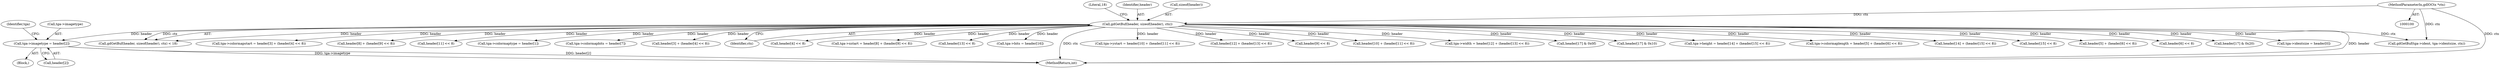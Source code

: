 digraph "0_libgd_10ef1dca63d62433fda13309b4a228782db823f7_0@pointer" {
"1000133" [label="(Call,tga->imagetype = header[2])"];
"1000107" [label="(Call,gdGetBuf(header, sizeof(header), ctx))"];
"1000101" [label="(MethodParameterIn,gdIOCtx *ctx)"];
"1000106" [label="(Call,gdGetBuf(header, sizeof(header), ctx) < 18)"];
"1000140" [label="(Call,tga->colormapstart = header[3] + (header[4] << 8))"];
"1000177" [label="(Call,header[8] + (header[9] << 8))"];
"1000112" [label="(Literal,18)"];
"1000194" [label="(Call,header[11] << 8)"];
"1000126" [label="(Call,tga->colormaptype = header[1])"];
"1000166" [label="(Call,tga->colormapbits = header[7])"];
"1000101" [label="(MethodParameterIn,gdIOCtx *ctx)"];
"1000144" [label="(Call,header[3] + (header[4] << 8))"];
"1000111" [label="(Identifier,ctx)"];
"1000148" [label="(Call,header[4] << 8)"];
"1000173" [label="(Call,tga->xstart = header[8] + (header[9] << 8))"];
"1000207" [label="(Call,header[13] << 8)"];
"1000107" [label="(Call,gdGetBuf(header, sizeof(header), ctx))"];
"1000108" [label="(Identifier,header)"];
"1000225" [label="(Call,tga->bits = header[16])"];
"1000133" [label="(Call,tga->imagetype = header[2])"];
"1000364" [label="(Call,gdGetBuf(tga->ident, tga->identsize, ctx))"];
"1000103" [label="(Block,)"];
"1000186" [label="(Call,tga->ystart = header[10] + (header[11] << 8))"];
"1000109" [label="(Call,sizeof(header))"];
"1000203" [label="(Call,header[12] + (header[13] << 8))"];
"1000181" [label="(Call,header[9] << 8)"];
"1000374" [label="(MethodReturn,int)"];
"1000190" [label="(Call,header[10] + (header[11] << 8))"];
"1000199" [label="(Call,tga->width = header[12] + (header[13] << 8))"];
"1000236" [label="(Call,header[17] & 0x0f)"];
"1000246" [label="(Call,header[17] & 0x10)"];
"1000137" [label="(Call,header[2])"];
"1000212" [label="(Call,tga->height = header[14] + (header[15] << 8))"];
"1000153" [label="(Call,tga->colormaplength = header[5] + (header[6] << 8))"];
"1000142" [label="(Identifier,tga)"];
"1000216" [label="(Call,header[14] + (header[15] << 8))"];
"1000220" [label="(Call,header[15] << 8)"];
"1000134" [label="(Call,tga->imagetype)"];
"1000157" [label="(Call,header[5] + (header[6] << 8))"];
"1000161" [label="(Call,header[6] << 8)"];
"1000258" [label="(Call,header[17] & 0x20)"];
"1000119" [label="(Call,tga->identsize = header[0])"];
"1000133" -> "1000103"  [label="AST: "];
"1000133" -> "1000137"  [label="CFG: "];
"1000134" -> "1000133"  [label="AST: "];
"1000137" -> "1000133"  [label="AST: "];
"1000142" -> "1000133"  [label="CFG: "];
"1000133" -> "1000374"  [label="DDG: tga->imagetype"];
"1000133" -> "1000374"  [label="DDG: header[2]"];
"1000107" -> "1000133"  [label="DDG: header"];
"1000107" -> "1000106"  [label="AST: "];
"1000107" -> "1000111"  [label="CFG: "];
"1000108" -> "1000107"  [label="AST: "];
"1000109" -> "1000107"  [label="AST: "];
"1000111" -> "1000107"  [label="AST: "];
"1000112" -> "1000107"  [label="CFG: "];
"1000107" -> "1000374"  [label="DDG: header"];
"1000107" -> "1000374"  [label="DDG: ctx"];
"1000107" -> "1000106"  [label="DDG: header"];
"1000107" -> "1000106"  [label="DDG: ctx"];
"1000101" -> "1000107"  [label="DDG: ctx"];
"1000107" -> "1000119"  [label="DDG: header"];
"1000107" -> "1000126"  [label="DDG: header"];
"1000107" -> "1000140"  [label="DDG: header"];
"1000107" -> "1000144"  [label="DDG: header"];
"1000107" -> "1000148"  [label="DDG: header"];
"1000107" -> "1000153"  [label="DDG: header"];
"1000107" -> "1000157"  [label="DDG: header"];
"1000107" -> "1000161"  [label="DDG: header"];
"1000107" -> "1000166"  [label="DDG: header"];
"1000107" -> "1000173"  [label="DDG: header"];
"1000107" -> "1000177"  [label="DDG: header"];
"1000107" -> "1000181"  [label="DDG: header"];
"1000107" -> "1000186"  [label="DDG: header"];
"1000107" -> "1000190"  [label="DDG: header"];
"1000107" -> "1000194"  [label="DDG: header"];
"1000107" -> "1000199"  [label="DDG: header"];
"1000107" -> "1000203"  [label="DDG: header"];
"1000107" -> "1000207"  [label="DDG: header"];
"1000107" -> "1000212"  [label="DDG: header"];
"1000107" -> "1000216"  [label="DDG: header"];
"1000107" -> "1000220"  [label="DDG: header"];
"1000107" -> "1000225"  [label="DDG: header"];
"1000107" -> "1000236"  [label="DDG: header"];
"1000107" -> "1000246"  [label="DDG: header"];
"1000107" -> "1000258"  [label="DDG: header"];
"1000107" -> "1000364"  [label="DDG: ctx"];
"1000101" -> "1000100"  [label="AST: "];
"1000101" -> "1000374"  [label="DDG: ctx"];
"1000101" -> "1000364"  [label="DDG: ctx"];
}
